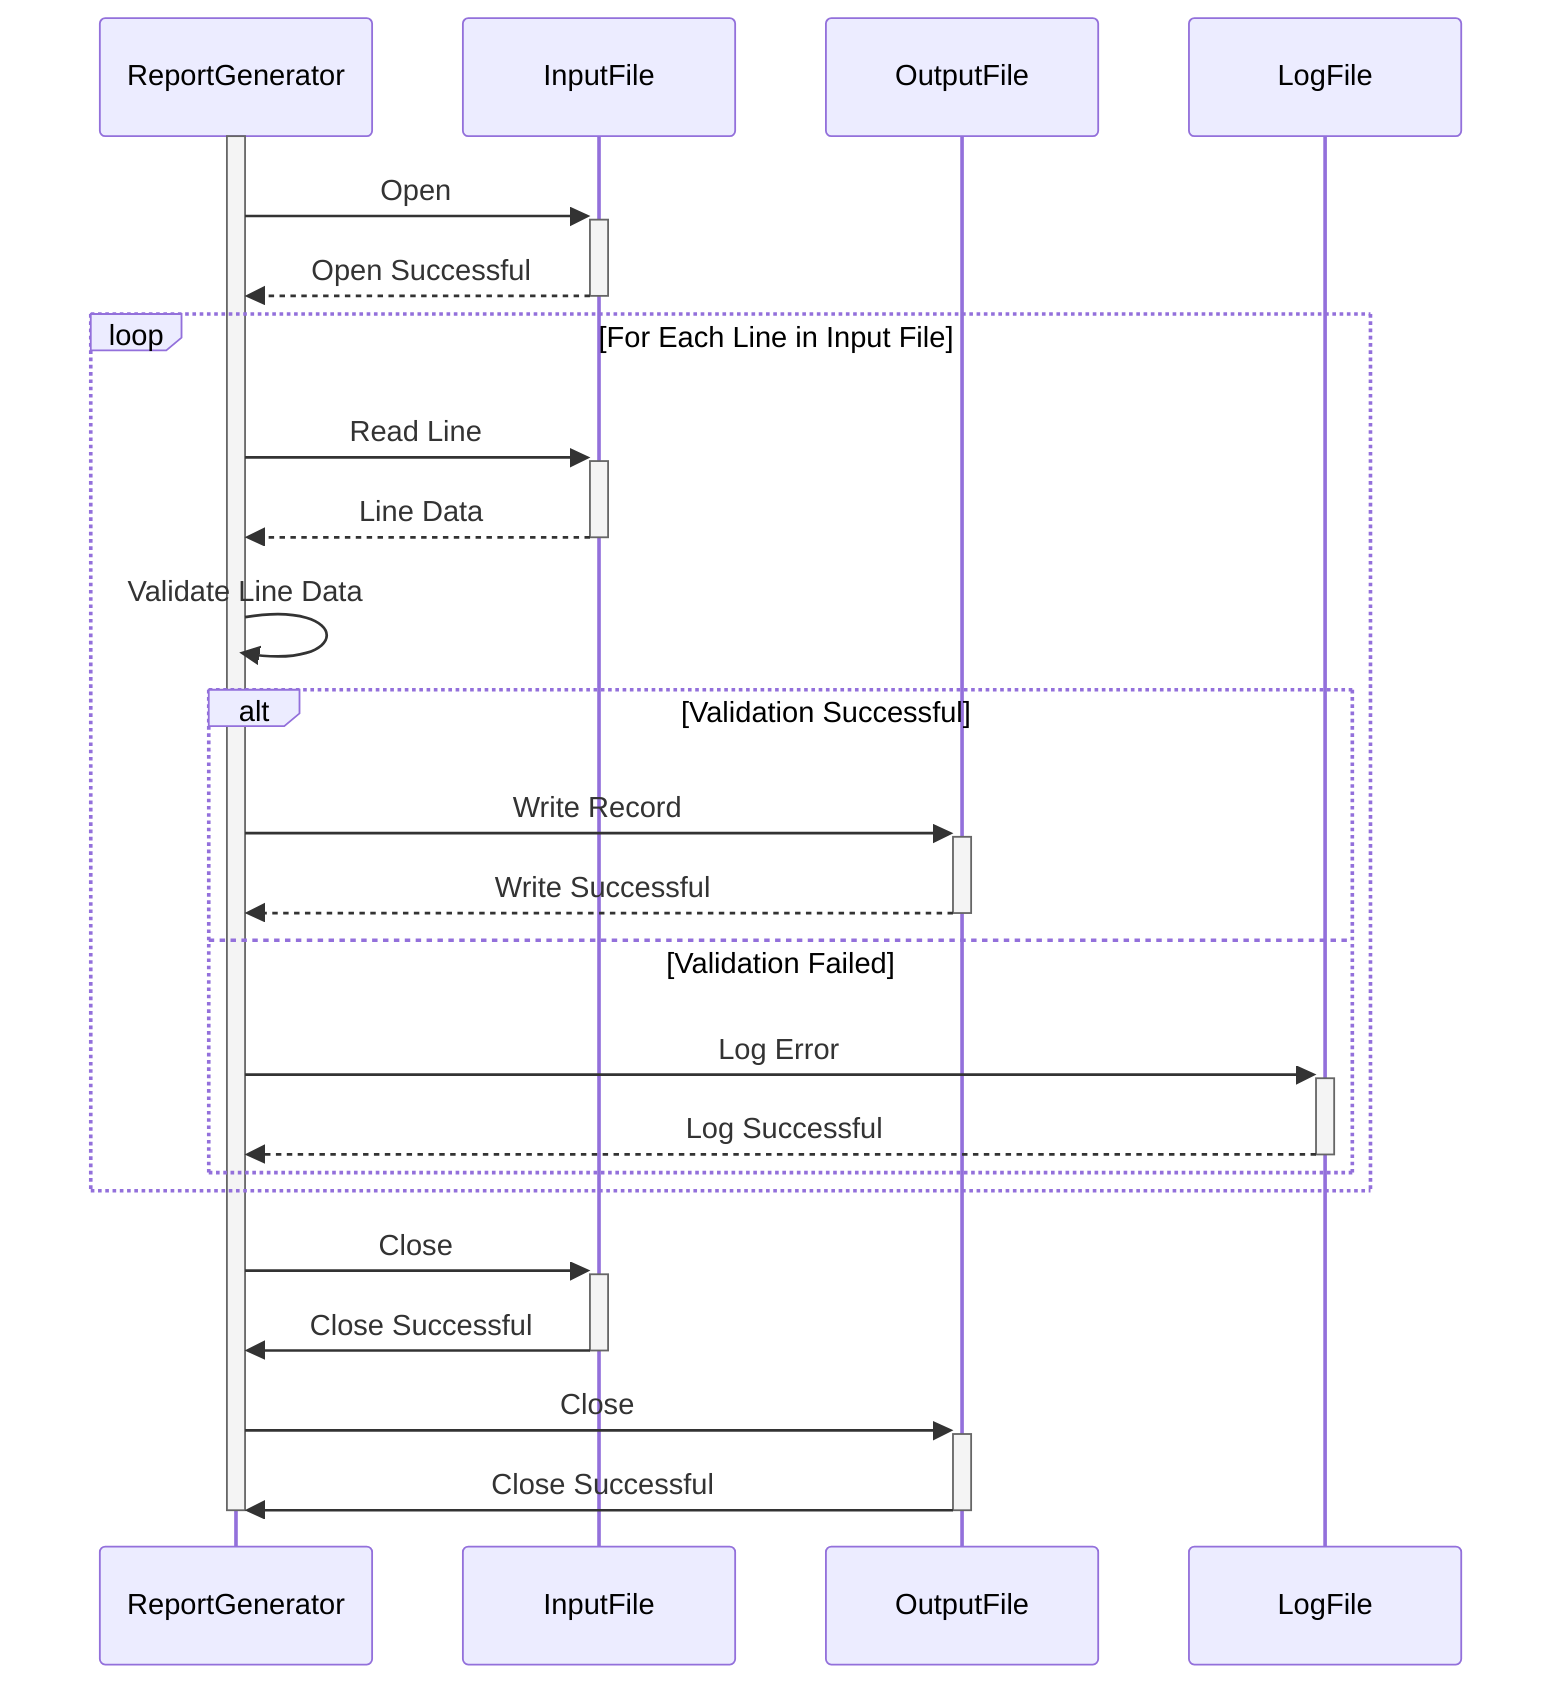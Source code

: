 sequenceDiagram
    participant ReportGenerator
    participant InputFile
    participant OutputFile
    participant LogFile

    activate ReportGenerator
    ReportGenerator->>+InputFile: Open
    InputFile-->>-ReportGenerator: Open Successful
    loop For Each Line in Input File
        ReportGenerator->>+InputFile: Read Line
        InputFile-->>-ReportGenerator: Line Data
        ReportGenerator->>ReportGenerator: Validate Line Data
        alt Validation Successful
            ReportGenerator->>+OutputFile: Write Record
            OutputFile-->>-ReportGenerator: Write Successful
        else Validation Failed
            ReportGenerator->>+LogFile: Log Error
            LogFile-->>-ReportGenerator: Log Successful
        end
    end
    ReportGenerator->>+InputFile: Close
    InputFile->>-ReportGenerator: Close Successful
    ReportGenerator->>+OutputFile: Close
    OutputFile->>-ReportGenerator: Close Successful
    deactivate ReportGenerator